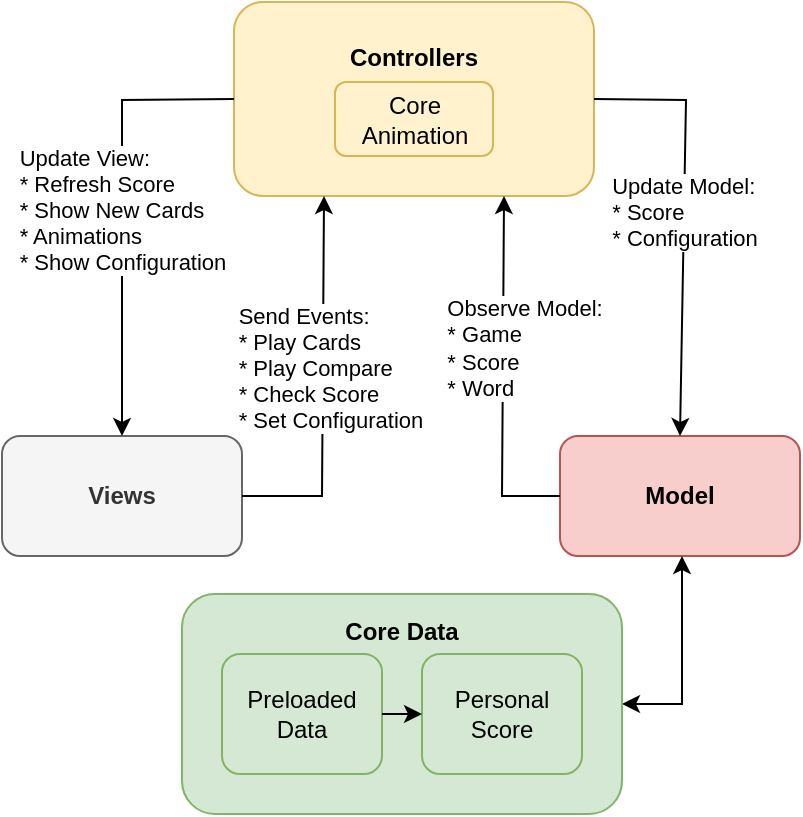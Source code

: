 <mxfile version="20.4.2" type="device"><diagram id="dVFt7OJJrk7VWVxOX21a" name="Page-1"><mxGraphModel dx="778" dy="418" grid="0" gridSize="10" guides="1" tooltips="1" connect="1" arrows="1" fold="1" page="1" pageScale="1" pageWidth="850" pageHeight="1100" math="0" shadow="0"><root><mxCell id="0"/><mxCell id="1" parent="0"/><mxCell id="L-95dgJr4e_AzpN-tlUK-1" value="Views" style="rounded=1;whiteSpace=wrap;html=1;fontStyle=1;fillColor=#f5f5f5;fontColor=#333333;strokeColor=#666666;" vertex="1" parent="1"><mxGeometry x="130" y="240" width="120" height="60" as="geometry"/></mxCell><mxCell id="L-95dgJr4e_AzpN-tlUK-2" value="Model" style="rounded=1;whiteSpace=wrap;html=1;fontStyle=1;fillColor=#f8cecc;strokeColor=#b85450;" vertex="1" parent="1"><mxGeometry x="409" y="240" width="120" height="60" as="geometry"/></mxCell><mxCell id="L-95dgJr4e_AzpN-tlUK-3" value="Controllers&lt;br&gt;&lt;br&gt;&lt;br&gt;&lt;br&gt;" style="rounded=1;whiteSpace=wrap;html=1;fontStyle=1;fillColor=#fff2cc;strokeColor=#d6b656;" vertex="1" parent="1"><mxGeometry x="246" y="23" width="180" height="97" as="geometry"/></mxCell><mxCell id="L-95dgJr4e_AzpN-tlUK-4" value="" style="endArrow=classic;html=1;rounded=0;entryX=0.25;entryY=1;entryDx=0;entryDy=0;exitX=1;exitY=0.5;exitDx=0;exitDy=0;" edge="1" parent="1" source="L-95dgJr4e_AzpN-tlUK-1" target="L-95dgJr4e_AzpN-tlUK-3"><mxGeometry width="50" height="50" relative="1" as="geometry"><mxPoint x="280" y="240" as="sourcePoint"/><mxPoint x="220" y="270" as="targetPoint"/><Array as="points"><mxPoint x="290" y="270"/></Array></mxGeometry></mxCell><mxCell id="L-95dgJr4e_AzpN-tlUK-9" value="&lt;div style=&quot;text-align: left;&quot;&gt;Send Events:&lt;/div&gt;&lt;div style=&quot;text-align: left;&quot;&gt;* Play Cards&lt;/div&gt;&lt;div style=&quot;text-align: left;&quot;&gt;* Play Compare&lt;/div&gt;&lt;div style=&quot;text-align: left;&quot;&gt;* Check Score&lt;/div&gt;&lt;div style=&quot;text-align: left;&quot;&gt;* Set Configuration&lt;/div&gt;" style="edgeLabel;html=1;align=center;verticalAlign=middle;resizable=0;points=[];" vertex="1" connectable="0" parent="L-95dgJr4e_AzpN-tlUK-4"><mxGeometry x="0.077" relative="1" as="geometry"><mxPoint x="3" y="-2" as="offset"/></mxGeometry></mxCell><mxCell id="L-95dgJr4e_AzpN-tlUK-5" value="" style="endArrow=classic;html=1;rounded=0;entryX=0.75;entryY=1;entryDx=0;entryDy=0;exitX=0;exitY=0.5;exitDx=0;exitDy=0;" edge="1" parent="1" source="L-95dgJr4e_AzpN-tlUK-2" target="L-95dgJr4e_AzpN-tlUK-3"><mxGeometry width="50" height="50" relative="1" as="geometry"><mxPoint x="285" y="230" as="sourcePoint"/><mxPoint x="315" y="130" as="targetPoint"/><Array as="points"><mxPoint x="380" y="270"/></Array></mxGeometry></mxCell><mxCell id="L-95dgJr4e_AzpN-tlUK-10" value="Observe Model:&lt;br&gt;&lt;div style=&quot;text-align: left;&quot;&gt;* Game&lt;/div&gt;&lt;div style=&quot;text-align: left;&quot;&gt;* Score&lt;/div&gt;&lt;div style=&quot;text-align: left;&quot;&gt;* Word&lt;/div&gt;" style="edgeLabel;html=1;align=center;verticalAlign=middle;resizable=0;points=[];" vertex="1" connectable="0" parent="L-95dgJr4e_AzpN-tlUK-5"><mxGeometry x="0.158" y="1" relative="1" as="geometry"><mxPoint x="11" as="offset"/></mxGeometry></mxCell><mxCell id="L-95dgJr4e_AzpN-tlUK-6" value="" style="endArrow=classic;html=1;rounded=0;entryX=0.5;entryY=0;entryDx=0;entryDy=0;exitX=0;exitY=0.5;exitDx=0;exitDy=0;" edge="1" parent="1" source="L-95dgJr4e_AzpN-tlUK-3" target="L-95dgJr4e_AzpN-tlUK-1"><mxGeometry width="50" height="50" relative="1" as="geometry"><mxPoint x="285" y="230" as="sourcePoint"/><mxPoint x="315" y="130" as="targetPoint"/><Array as="points"><mxPoint x="190" y="72"/></Array></mxGeometry></mxCell><mxCell id="L-95dgJr4e_AzpN-tlUK-12" value="&lt;div style=&quot;text-align: left;&quot;&gt;Update View:&lt;/div&gt;&lt;div style=&quot;text-align: left;&quot;&gt;* Refresh Score&lt;/div&gt;&lt;div style=&quot;text-align: left;&quot;&gt;* Show New Cards&lt;/div&gt;&lt;div style=&quot;text-align: left;&quot;&gt;* Animations&lt;/div&gt;&lt;div style=&quot;text-align: left;&quot;&gt;* Show Configuration&lt;/div&gt;" style="edgeLabel;html=1;align=center;verticalAlign=middle;resizable=0;points=[];" vertex="1" connectable="0" parent="L-95dgJr4e_AzpN-tlUK-6"><mxGeometry x="-0.051" relative="1" as="geometry"><mxPoint y="4" as="offset"/></mxGeometry></mxCell><mxCell id="L-95dgJr4e_AzpN-tlUK-7" value="" style="endArrow=classic;html=1;rounded=0;entryX=0.5;entryY=0;entryDx=0;entryDy=0;exitX=1;exitY=0.5;exitDx=0;exitDy=0;" edge="1" parent="1" source="L-95dgJr4e_AzpN-tlUK-3" target="L-95dgJr4e_AzpN-tlUK-2"><mxGeometry width="50" height="50" relative="1" as="geometry"><mxPoint x="285" y="100" as="sourcePoint"/><mxPoint x="225" y="200" as="targetPoint"/><Array as="points"><mxPoint x="472" y="72"/></Array></mxGeometry></mxCell><mxCell id="L-95dgJr4e_AzpN-tlUK-11" value="&lt;div style=&quot;text-align: left;&quot;&gt;Update Model:&lt;/div&gt;&lt;div style=&quot;text-align: left;&quot;&gt;* Score&lt;/div&gt;* Configuration" style="edgeLabel;html=1;align=center;verticalAlign=middle;resizable=0;points=[];" vertex="1" connectable="0" parent="L-95dgJr4e_AzpN-tlUK-7"><mxGeometry x="-0.2" y="-1" relative="1" as="geometry"><mxPoint y="16" as="offset"/></mxGeometry></mxCell><mxCell id="L-95dgJr4e_AzpN-tlUK-19" value="" style="endArrow=classic;startArrow=classic;html=1;rounded=0;strokeColor=default;exitX=1;exitY=0.5;exitDx=0;exitDy=0;" edge="1" parent="1" source="L-95dgJr4e_AzpN-tlUK-16"><mxGeometry width="50" height="50" relative="1" as="geometry"><mxPoint x="660" y="270" as="sourcePoint"/><mxPoint x="470" y="300" as="targetPoint"/><Array as="points"><mxPoint x="470" y="374"/></Array></mxGeometry></mxCell><mxCell id="L-95dgJr4e_AzpN-tlUK-28" value="" style="group" vertex="1" connectable="0" parent="1"><mxGeometry x="220" y="319" width="220" height="110" as="geometry"/></mxCell><mxCell id="L-95dgJr4e_AzpN-tlUK-16" value="Core Data&lt;br&gt;&lt;br&gt;&lt;br&gt;&lt;br&gt;&lt;br&gt;&lt;br&gt;" style="rounded=1;whiteSpace=wrap;html=1;fontStyle=1;fillColor=#d5e8d4;strokeColor=#82b366;" vertex="1" parent="L-95dgJr4e_AzpN-tlUK-28"><mxGeometry width="220" height="110" as="geometry"/></mxCell><mxCell id="L-95dgJr4e_AzpN-tlUK-20" value="&lt;span style=&quot;font-weight: normal;&quot;&gt;Personal Score&lt;/span&gt;" style="rounded=1;whiteSpace=wrap;html=1;fontStyle=1;fillColor=#d5e8d4;strokeColor=#82b366;" vertex="1" parent="L-95dgJr4e_AzpN-tlUK-28"><mxGeometry x="120" y="30" width="80" height="60" as="geometry"/></mxCell><mxCell id="L-95dgJr4e_AzpN-tlUK-21" value="&lt;span style=&quot;font-weight: normal;&quot;&gt;Preloaded Data&lt;/span&gt;" style="rounded=1;whiteSpace=wrap;html=1;fontStyle=1;fillColor=#d5e8d4;strokeColor=#82b366;" vertex="1" parent="L-95dgJr4e_AzpN-tlUK-28"><mxGeometry x="20" y="30" width="80" height="60" as="geometry"/></mxCell><mxCell id="L-95dgJr4e_AzpN-tlUK-23" style="edgeStyle=orthogonalEdgeStyle;rounded=0;orthogonalLoop=1;jettySize=auto;html=1;exitX=1;exitY=0.5;exitDx=0;exitDy=0;strokeColor=default;" edge="1" parent="L-95dgJr4e_AzpN-tlUK-28" source="L-95dgJr4e_AzpN-tlUK-21"><mxGeometry relative="1" as="geometry"><mxPoint x="120" y="60" as="targetPoint"/></mxGeometry></mxCell><mxCell id="L-95dgJr4e_AzpN-tlUK-29" value="&lt;span style=&quot;font-weight: normal;&quot;&gt;Core &lt;br&gt;Animation&lt;/span&gt;" style="rounded=1;whiteSpace=wrap;html=1;fontStyle=1;fillColor=#fff2cc;strokeColor=#d6b656;" vertex="1" parent="1"><mxGeometry x="296.5" y="63" width="79" height="37" as="geometry"/></mxCell></root></mxGraphModel></diagram></mxfile>